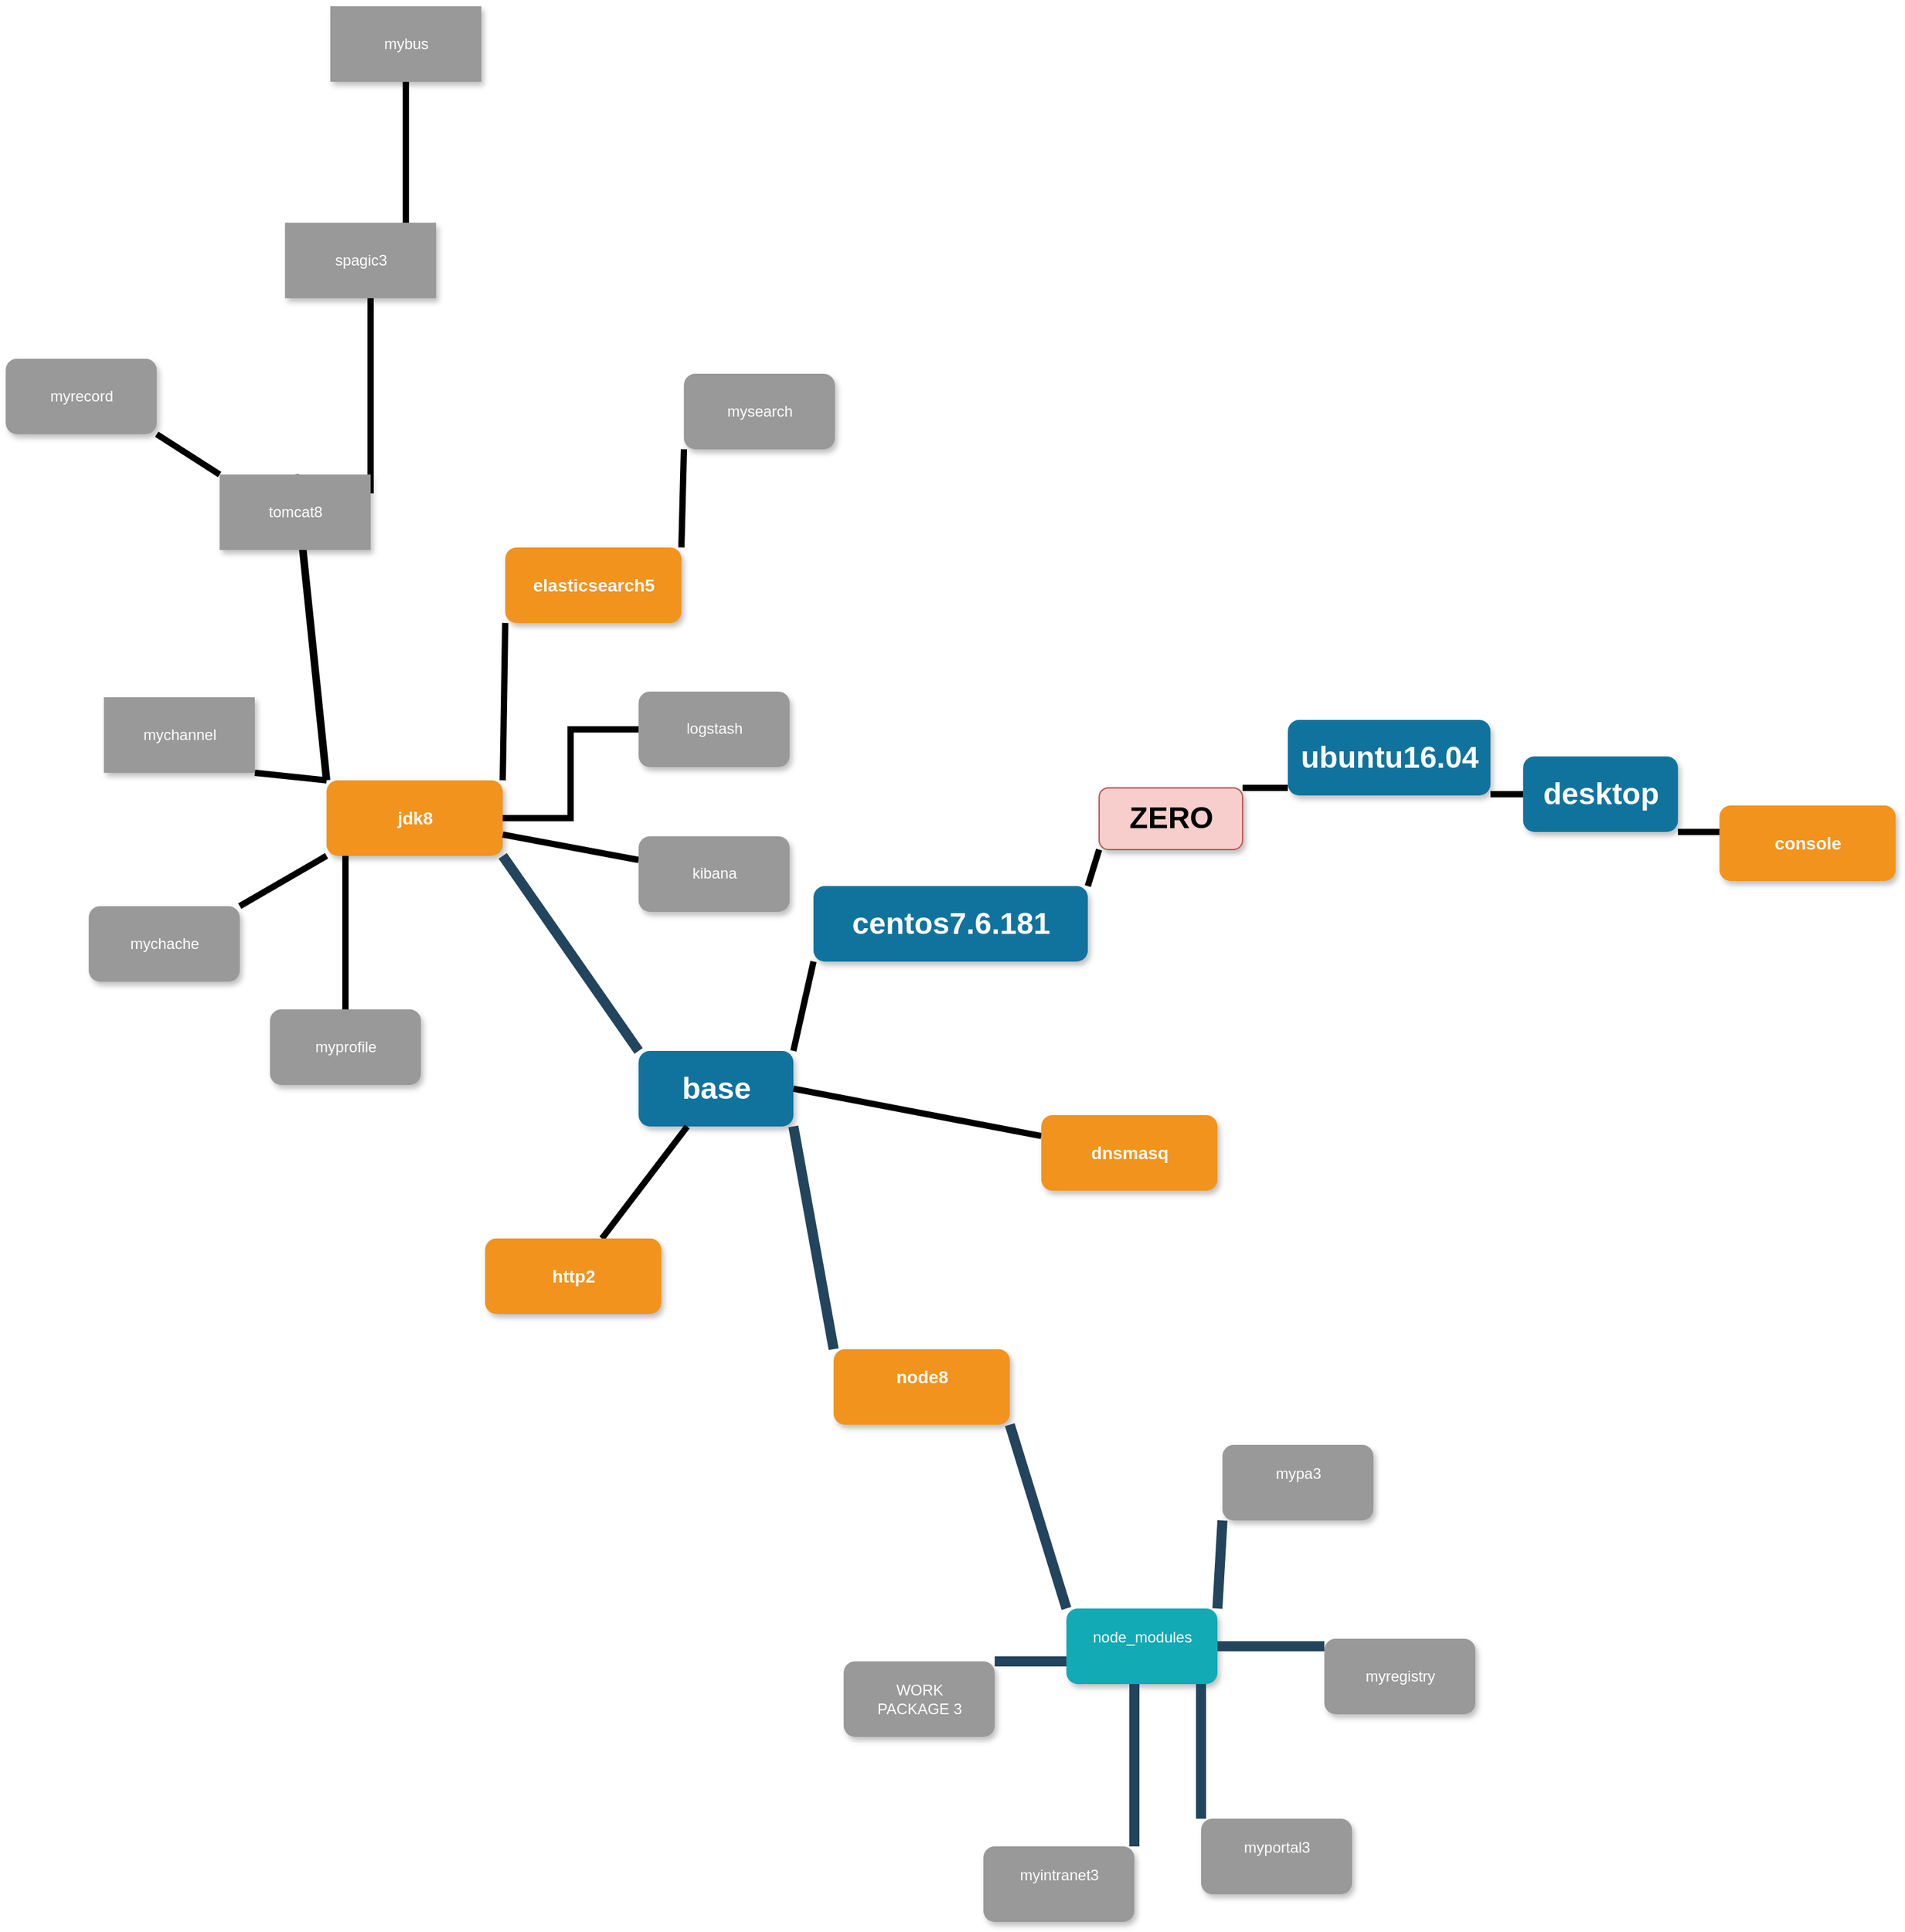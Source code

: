 <mxfile version="12.0.3" type="github" pages="1"><diagram name="Page-1" id="64c3da0e-402f-94eb-ee01-a36477274f13"><mxGraphModel dx="6983" dy="4513" grid="0" gridSize="10" guides="1" tooltips="1" connect="1" arrows="1" fold="1" page="1" pageScale="1" pageWidth="4681" pageHeight="3300" background="#ffffff" math="0" shadow="0"><root><mxCell id="0"/><mxCell id="1" parent="0"/><mxCell id="2" value="base" style="whiteSpace=wrap;rounded=1;shadow=1;fillColor=#10739E;strokeColor=none;fontColor=#FFFFFF;fontStyle=1;fontSize=24" parent="1" vertex="1"><mxGeometry x="250.539" y="558.977" width="123" height="60" as="geometry"/></mxCell><mxCell id="3" value="node8&#10;" style="whiteSpace=wrap;rounded=1;fillColor=#F2931E;strokeColor=none;shadow=1;fontColor=#FFFFFF;fontStyle=1;fontSize=14" parent="1" vertex="1"><mxGeometry x="405.539" y="795.977" width="140" height="60" as="geometry"/></mxCell><mxCell id="bUWu-asXfypw-r32qk8q-242" style="edgeStyle=orthogonalEdgeStyle;rounded=0;orthogonalLoop=1;jettySize=auto;html=1;entryX=0.5;entryY=0;entryDx=0;entryDy=0;strokeWidth=6;noEdgeStyle=1;orthogonal=1;endArrow=none;endFill=0;" edge="1" parent="1" source="4" target="bUWu-asXfypw-r32qk8q-240"><mxGeometry relative="1" as="geometry"/></mxCell><mxCell id="4" value="jdk8" style="whiteSpace=wrap;rounded=1;fillColor=#F2931E;strokeColor=none;shadow=1;fontColor=#FFFFFF;fontStyle=1;fontSize=14" parent="1" vertex="1"><mxGeometry x="2.539" y="343.977" width="140" height="60" as="geometry"/></mxCell><mxCell id="10" value="node_modules&#10;" style="whiteSpace=wrap;rounded=1;fillColor=#12AAB5;strokeColor=none;shadow=1;fontColor=#FFFFFF;" parent="1" vertex="1"><mxGeometry x="590.539" y="1001.977" width="120" height="60" as="geometry"/></mxCell><mxCell id="23" value="myportal3&#10;" style="whiteSpace=wrap;rounded=1;fillColor=#999999;strokeColor=none;shadow=1;fontColor=#FFFFFF;fontStyle=0" parent="1" vertex="1"><mxGeometry x="697.539" y="1168.977" width="120" height="60" as="geometry"/></mxCell><mxCell id="24" value="mypa3&#10;" style="whiteSpace=wrap;rounded=1;fillColor=#999999;strokeColor=none;shadow=1;fontColor=#FFFFFF;fontStyle=0" parent="1" vertex="1"><mxGeometry x="714.539" y="871.977" width="120" height="60" as="geometry"/></mxCell><mxCell id="25" value="WORK&#10;PACKAGE 3" style="whiteSpace=wrap;rounded=1;fillColor=#999999;strokeColor=none;shadow=1;fontColor=#FFFFFF;fontStyle=0" parent="1" vertex="1"><mxGeometry x="413.539" y="1043.977" width="120" height="60" as="geometry"/></mxCell><mxCell id="26" value="myregistry" style="whiteSpace=wrap;rounded=1;fillColor=#999999;strokeColor=none;shadow=1;fontColor=#FFFFFF;fontStyle=0" parent="1" vertex="1"><mxGeometry x="795.539" y="1025.977" width="120" height="60" as="geometry"/></mxCell><mxCell id="27" value="myintranet3&#10;" style="whiteSpace=wrap;rounded=1;fillColor=#999999;strokeColor=none;shadow=1;fontColor=#FFFFFF;fontStyle=0" parent="1" vertex="1"><mxGeometry x="524.539" y="1190.977" width="120" height="60" as="geometry"/></mxCell><mxCell id="103" value="" style="edgeStyle=elbowEdgeStyle;elbow=vertical;rounded=0;fontColor=#000000;endArrow=none;endFill=0;strokeWidth=8;strokeColor=#23445D;noEdgeStyle=1;orthogonal=1;" parent="1" source="3" target="10" edge="1"><mxGeometry width="100" height="100" relative="1" as="geometry"><mxPoint x="20" y="290" as="sourcePoint"/><mxPoint x="120" y="190" as="targetPoint"/><Array as="points"/></mxGeometry></mxCell><mxCell id="105" value="" style="edgeStyle=elbowEdgeStyle;elbow=horizontal;rounded=0;fontColor=#000000;endArrow=none;endFill=0;strokeWidth=8;strokeColor=#23445D;noEdgeStyle=1;orthogonal=1;" parent="1" source="10" target="23" edge="1"><mxGeometry width="100" height="100" relative="1" as="geometry"><mxPoint x="10" y="480" as="sourcePoint"/><mxPoint x="110" y="380" as="targetPoint"/><Array as="points"/></mxGeometry></mxCell><mxCell id="106" value="" style="edgeStyle=elbowEdgeStyle;elbow=horizontal;rounded=0;fontColor=#000000;endArrow=none;endFill=0;strokeWidth=8;strokeColor=#23445D;noEdgeStyle=1;orthogonal=1;" parent="1" source="10" target="24" edge="1"><mxGeometry width="100" height="100" relative="1" as="geometry"><mxPoint x="80" y="340" as="sourcePoint"/><mxPoint x="80" y="440" as="targetPoint"/><Array as="points"/></mxGeometry></mxCell><mxCell id="107" value="" style="edgeStyle=elbowEdgeStyle;elbow=horizontal;rounded=0;fontColor=#000000;endArrow=none;endFill=0;strokeWidth=8;strokeColor=#23445D;noEdgeStyle=1;orthogonal=1;" parent="1" source="10" target="27" edge="1"><mxGeometry width="100" height="100" relative="1" as="geometry"><mxPoint x="80" y="340" as="sourcePoint"/><mxPoint x="80" y="440" as="targetPoint"/><Array as="points"/></mxGeometry></mxCell><mxCell id="109" value="" style="edgeStyle=elbowEdgeStyle;elbow=horizontal;rounded=0;fontColor=#000000;endArrow=none;endFill=0;strokeWidth=8;strokeColor=#23445D;noEdgeStyle=1;orthogonal=1;" parent="1" source="10" target="26" edge="1"><mxGeometry width="100" height="100" relative="1" as="geometry"><mxPoint x="100" y="360" as="sourcePoint"/><mxPoint x="100" y="460" as="targetPoint"/><Array as="points"/></mxGeometry></mxCell><mxCell id="110" value="" style="edgeStyle=elbowEdgeStyle;elbow=horizontal;rounded=0;fontColor=#000000;endArrow=none;endFill=0;strokeWidth=8;strokeColor=#23445D;noEdgeStyle=1;orthogonal=1;" parent="1" source="10" target="25" edge="1"><mxGeometry width="100" height="100" relative="1" as="geometry"><mxPoint x="110" y="370" as="sourcePoint"/><mxPoint x="110" y="470" as="targetPoint"/><Array as="points"/></mxGeometry></mxCell><mxCell id="229" value="" style="edgeStyle=elbowEdgeStyle;elbow=vertical;rounded=0;fontColor=#000000;endArrow=none;endFill=0;strokeWidth=8;strokeColor=#23445D;noEdgeStyle=1;orthogonal=1;" parent="1" source="2" target="3" edge="1"><mxGeometry width="100" height="100" relative="1" as="geometry"><mxPoint x="540" y="140" as="sourcePoint"/><mxPoint x="640" y="40" as="targetPoint"/><Array as="points"/></mxGeometry></mxCell><mxCell id="230" value="" style="edgeStyle=elbowEdgeStyle;elbow=vertical;rounded=0;fontColor=#000000;endArrow=none;endFill=0;strokeWidth=8;strokeColor=#23445D;noEdgeStyle=1;orthogonal=1;" parent="1" source="2" target="4" edge="1"><mxGeometry width="100" height="100" relative="1" as="geometry"><mxPoint x="550" y="150" as="sourcePoint"/><mxPoint x="650" y="50" as="targetPoint"/><Array as="points"/></mxGeometry></mxCell><mxCell id="bUWu-asXfypw-r32qk8q-245" style="edgeStyle=orthogonalEdgeStyle;rounded=0;orthogonalLoop=1;jettySize=auto;html=1;endArrow=none;endFill=0;strokeWidth=5;noEdgeStyle=1;orthogonal=1;" edge="1" parent="1" source="bUWu-asXfypw-r32qk8q-230" target="4"><mxGeometry relative="1" as="geometry"/></mxCell><mxCell id="bUWu-asXfypw-r32qk8q-230" value="mychannel" style="whiteSpace=wrap;rounded=1;fillColor=#999999;strokeColor=none;shadow=1;fontColor=#FFFFFF;fontStyle=0;arcSize=0;" vertex="1" parent="1"><mxGeometry x="-174.461" y="277.977" width="120" height="60" as="geometry"/></mxCell><mxCell id="bUWu-asXfypw-r32qk8q-246" style="edgeStyle=orthogonalEdgeStyle;rounded=0;orthogonalLoop=1;jettySize=auto;html=1;endArrow=none;endFill=0;strokeWidth=5;noEdgeStyle=1;orthogonal=1;" edge="1" parent="1" source="bUWu-asXfypw-r32qk8q-231" target="4"><mxGeometry relative="1" as="geometry"><Array as="points"/></mxGeometry></mxCell><mxCell id="bUWu-asXfypw-r32qk8q-231" value="mychache" style="whiteSpace=wrap;rounded=1;fillColor=#999999;strokeColor=none;shadow=1;fontColor=#FFFFFF;fontStyle=0" vertex="1" parent="1"><mxGeometry x="-186.461" y="443.977" width="120" height="60" as="geometry"/></mxCell><mxCell id="bUWu-asXfypw-r32qk8q-248" style="edgeStyle=orthogonalEdgeStyle;rounded=0;orthogonalLoop=1;jettySize=auto;html=1;endArrow=none;endFill=0;strokeWidth=5;noEdgeStyle=1;orthogonal=1;" edge="1" parent="1" source="bUWu-asXfypw-r32qk8q-236" target="bUWu-asXfypw-r32qk8q-237"><mxGeometry relative="1" as="geometry"><Array as="points"/></mxGeometry></mxCell><mxCell id="bUWu-asXfypw-r32qk8q-236" value="mybus" style="whiteSpace=wrap;rounded=1;fillColor=#999999;strokeColor=none;shadow=1;fontColor=#FFFFFF;fontStyle=0;arcSize=0;" vertex="1" parent="1"><mxGeometry x="5.539" y="-271.023" width="120" height="60" as="geometry"/></mxCell><mxCell id="bUWu-asXfypw-r32qk8q-247" style="edgeStyle=orthogonalEdgeStyle;rounded=0;orthogonalLoop=1;jettySize=auto;html=1;entryX=1;entryY=0.25;entryDx=0;entryDy=0;endArrow=none;endFill=0;strokeWidth=5;noEdgeStyle=1;orthogonal=1;" edge="1" parent="1" source="bUWu-asXfypw-r32qk8q-237" target="bUWu-asXfypw-r32qk8q-240"><mxGeometry relative="1" as="geometry"><Array as="points"/></mxGeometry></mxCell><mxCell id="bUWu-asXfypw-r32qk8q-237" value="spagic3" style="whiteSpace=wrap;rounded=1;fillColor=#999999;strokeColor=none;shadow=1;fontColor=#FFFFFF;fontStyle=0;arcSize=0;" vertex="1" parent="1"><mxGeometry x="-30.461" y="-99.023" width="120" height="60" as="geometry"/></mxCell><mxCell id="bUWu-asXfypw-r32qk8q-240" value="tomcat8" style="whiteSpace=wrap;rounded=1;fillColor=#999999;strokeColor=none;shadow=1;fontColor=#FFFFFF;fontStyle=0;arcSize=0;" vertex="1" parent="1"><mxGeometry x="-82.461" y="100.977" width="120" height="60" as="geometry"/></mxCell><mxCell id="bUWu-asXfypw-r32qk8q-251" style="edgeStyle=orthogonalEdgeStyle;rounded=0;orthogonalLoop=1;jettySize=auto;html=1;strokeWidth=5;endArrow=none;endFill=0;noEdgeStyle=1;orthogonal=1;" edge="1" parent="1" source="bUWu-asXfypw-r32qk8q-249" target="4"><mxGeometry relative="1" as="geometry"><Array as="points"/></mxGeometry></mxCell><mxCell id="bUWu-asXfypw-r32qk8q-249" value="myprofile" style="whiteSpace=wrap;rounded=1;fillColor=#999999;strokeColor=none;shadow=1;fontColor=#FFFFFF;fontStyle=0" vertex="1" parent="1"><mxGeometry x="-42.461" y="525.977" width="120" height="60" as="geometry"/></mxCell><mxCell id="bUWu-asXfypw-r32qk8q-253" style="edgeStyle=orthogonalEdgeStyle;rounded=0;orthogonalLoop=1;jettySize=auto;html=1;endArrow=none;endFill=0;strokeWidth=5;noEdgeStyle=1;orthogonal=1;" edge="1" parent="1" source="bUWu-asXfypw-r32qk8q-252" target="bUWu-asXfypw-r32qk8q-240"><mxGeometry relative="1" as="geometry"><Array as="points"/></mxGeometry></mxCell><mxCell id="bUWu-asXfypw-r32qk8q-252" value="myrecord" style="whiteSpace=wrap;rounded=1;fillColor=#999999;strokeColor=none;shadow=1;fontColor=#FFFFFF;fontStyle=0" vertex="1" parent="1"><mxGeometry x="-252.461" y="8.977" width="120" height="60" as="geometry"/></mxCell><mxCell id="bUWu-asXfypw-r32qk8q-257" style="edgeStyle=orthogonalEdgeStyle;rounded=0;orthogonalLoop=1;jettySize=auto;html=1;endArrow=none;endFill=0;strokeWidth=5;noEdgeStyle=1;orthogonal=1;" edge="1" parent="1" source="bUWu-asXfypw-r32qk8q-254" target="4"><mxGeometry relative="1" as="geometry"><Array as="points"/></mxGeometry></mxCell><mxCell id="bUWu-asXfypw-r32qk8q-254" value="elasticsearch5" style="whiteSpace=wrap;rounded=1;fillColor=#F2931E;strokeColor=none;shadow=1;fontColor=#FFFFFF;fontStyle=1;fontSize=14" vertex="1" parent="1"><mxGeometry x="144.539" y="158.977" width="140" height="60" as="geometry"/></mxCell><mxCell id="bUWu-asXfypw-r32qk8q-256" style="edgeStyle=orthogonalEdgeStyle;rounded=0;orthogonalLoop=1;jettySize=auto;html=1;endArrow=none;endFill=0;strokeWidth=5;noEdgeStyle=1;orthogonal=1;" edge="1" parent="1" source="bUWu-asXfypw-r32qk8q-255" target="bUWu-asXfypw-r32qk8q-254"><mxGeometry relative="1" as="geometry"><Array as="points"/></mxGeometry></mxCell><mxCell id="bUWu-asXfypw-r32qk8q-255" value="mysearch" style="whiteSpace=wrap;rounded=1;fillColor=#999999;strokeColor=none;shadow=1;fontColor=#FFFFFF;fontStyle=0" vertex="1" parent="1"><mxGeometry x="286.539" y="20.977" width="120" height="60" as="geometry"/></mxCell><mxCell id="bUWu-asXfypw-r32qk8q-262" style="edgeStyle=orthogonalEdgeStyle;rounded=0;orthogonalLoop=1;jettySize=auto;html=1;endArrow=none;endFill=0;strokeWidth=5;noEdgeStyle=1;orthogonal=1;" edge="1" parent="1" source="bUWu-asXfypw-r32qk8q-258" target="bUWu-asXfypw-r32qk8q-261"><mxGeometry relative="1" as="geometry"><Array as="points"/></mxGeometry></mxCell><mxCell id="bUWu-asXfypw-r32qk8q-258" value="desktop" style="whiteSpace=wrap;rounded=1;shadow=1;fillColor=#10739E;strokeColor=none;fontColor=#FFFFFF;fontStyle=1;fontSize=24" vertex="1" parent="1"><mxGeometry x="953.539" y="324.977" width="123" height="60" as="geometry"/></mxCell><mxCell id="bUWu-asXfypw-r32qk8q-260" style="edgeStyle=orthogonalEdgeStyle;rounded=0;orthogonalLoop=1;jettySize=auto;html=1;endArrow=none;endFill=0;strokeWidth=5;noEdgeStyle=1;orthogonal=1;" edge="1" parent="1" source="bUWu-asXfypw-r32qk8q-259" target="bUWu-asXfypw-r32qk8q-258"><mxGeometry relative="1" as="geometry"><Array as="points"/></mxGeometry></mxCell><mxCell id="bUWu-asXfypw-r32qk8q-259" value="console" style="whiteSpace=wrap;rounded=1;fillColor=#F2931E;strokeColor=none;shadow=1;fontColor=#FFFFFF;fontStyle=1;fontSize=14" vertex="1" parent="1"><mxGeometry x="1109.539" y="363.977" width="140" height="60" as="geometry"/></mxCell><mxCell id="bUWu-asXfypw-r32qk8q-266" style="edgeStyle=orthogonalEdgeStyle;rounded=0;orthogonalLoop=1;jettySize=auto;html=1;endArrow=none;endFill=0;strokeWidth=5;noEdgeStyle=1;orthogonal=1;" edge="1" parent="1" source="bUWu-asXfypw-r32qk8q-261" target="bUWu-asXfypw-r32qk8q-265"><mxGeometry relative="1" as="geometry"><Array as="points"/></mxGeometry></mxCell><mxCell id="bUWu-asXfypw-r32qk8q-261" value="ubuntu16.04" style="whiteSpace=wrap;rounded=1;shadow=1;fillColor=#10739E;strokeColor=none;fontColor=#FFFFFF;fontStyle=1;fontSize=24" vertex="1" parent="1"><mxGeometry x="766.539" y="295.977" width="161" height="60" as="geometry"/></mxCell><mxCell id="bUWu-asXfypw-r32qk8q-264" style="edgeStyle=orthogonalEdgeStyle;rounded=0;orthogonalLoop=1;jettySize=auto;html=1;endArrow=none;endFill=0;strokeWidth=5;noEdgeStyle=1;orthogonal=1;" edge="1" parent="1" source="bUWu-asXfypw-r32qk8q-263" target="2"><mxGeometry relative="1" as="geometry"><Array as="points"/></mxGeometry></mxCell><mxCell id="bUWu-asXfypw-r32qk8q-267" style="edgeStyle=orthogonalEdgeStyle;rounded=0;orthogonalLoop=1;jettySize=auto;html=1;endArrow=none;endFill=0;strokeWidth=5;noEdgeStyle=1;orthogonal=1;" edge="1" parent="1" source="bUWu-asXfypw-r32qk8q-263" target="bUWu-asXfypw-r32qk8q-265"><mxGeometry relative="1" as="geometry"><Array as="points"/></mxGeometry></mxCell><mxCell id="bUWu-asXfypw-r32qk8q-263" value="centos7.6.181" style="whiteSpace=wrap;rounded=1;shadow=1;fillColor=#10739E;strokeColor=none;fontColor=#FFFFFF;fontStyle=1;fontSize=24" vertex="1" parent="1"><mxGeometry x="389.539" y="427.977" width="218" height="60" as="geometry"/></mxCell><mxCell id="bUWu-asXfypw-r32qk8q-265" value="ZERO" style="whiteSpace=wrap;rounded=1;shadow=1;fillColor=#f8cecc;strokeColor=#b85450;fontStyle=1;fontSize=24" vertex="1" parent="1"><mxGeometry x="616.539" y="349.977" width="114" height="49" as="geometry"/></mxCell><mxCell id="bUWu-asXfypw-r32qk8q-270" style="edgeStyle=orthogonalEdgeStyle;rounded=0;orthogonalLoop=1;jettySize=auto;html=1;entryX=1;entryY=0.5;entryDx=0;entryDy=0;endArrow=none;endFill=0;strokeWidth=5;noEdgeStyle=1;" edge="1" parent="1" source="bUWu-asXfypw-r32qk8q-268" target="2"><mxGeometry relative="1" as="geometry"/></mxCell><mxCell id="bUWu-asXfypw-r32qk8q-268" value="dnsmasq" style="whiteSpace=wrap;rounded=1;fillColor=#F2931E;strokeColor=none;shadow=1;fontColor=#FFFFFF;fontStyle=1;fontSize=14" vertex="1" parent="1"><mxGeometry x="570.539" y="609.977" width="140" height="60" as="geometry"/></mxCell><mxCell id="bUWu-asXfypw-r32qk8q-272" style="edgeStyle=orthogonalEdgeStyle;rounded=0;orthogonalLoop=1;jettySize=auto;html=1;endArrow=none;endFill=0;strokeWidth=5;noEdgeStyle=1;" edge="1" parent="1" source="bUWu-asXfypw-r32qk8q-271" target="2"><mxGeometry relative="1" as="geometry"/></mxCell><mxCell id="bUWu-asXfypw-r32qk8q-271" value="http2" style="whiteSpace=wrap;rounded=1;fillColor=#F2931E;strokeColor=none;shadow=1;fontColor=#FFFFFF;fontStyle=1;fontSize=14" vertex="1" parent="1"><mxGeometry x="128.539" y="707.977" width="140" height="60" as="geometry"/></mxCell><mxCell id="bUWu-asXfypw-r32qk8q-274" style="edgeStyle=orthogonalEdgeStyle;rounded=0;orthogonalLoop=1;jettySize=auto;html=1;endArrow=none;endFill=0;strokeWidth=5;noEdgeStyle=1;" edge="1" parent="1" source="bUWu-asXfypw-r32qk8q-273" target="4"><mxGeometry relative="1" as="geometry"/></mxCell><mxCell id="bUWu-asXfypw-r32qk8q-273" value="kibana" style="whiteSpace=wrap;rounded=1;fillColor=#999999;strokeColor=none;shadow=1;fontColor=#FFFFFF;fontStyle=0" vertex="1" parent="1"><mxGeometry x="250.539" y="388.477" width="120" height="60" as="geometry"/></mxCell><mxCell id="bUWu-asXfypw-r32qk8q-276" style="edgeStyle=orthogonalEdgeStyle;rounded=0;orthogonalLoop=1;jettySize=auto;html=1;endArrow=none;endFill=0;strokeWidth=5;entryX=1;entryY=0.5;entryDx=0;entryDy=0;" edge="1" parent="1" source="bUWu-asXfypw-r32qk8q-275" target="4"><mxGeometry relative="1" as="geometry"/></mxCell><mxCell id="bUWu-asXfypw-r32qk8q-275" value="logstash" style="whiteSpace=wrap;rounded=1;fillColor=#999999;strokeColor=none;shadow=1;fontColor=#FFFFFF;fontStyle=0" vertex="1" parent="1"><mxGeometry x="250.539" y="273.477" width="120" height="60" as="geometry"/></mxCell></root></mxGraphModel></diagram></mxfile>